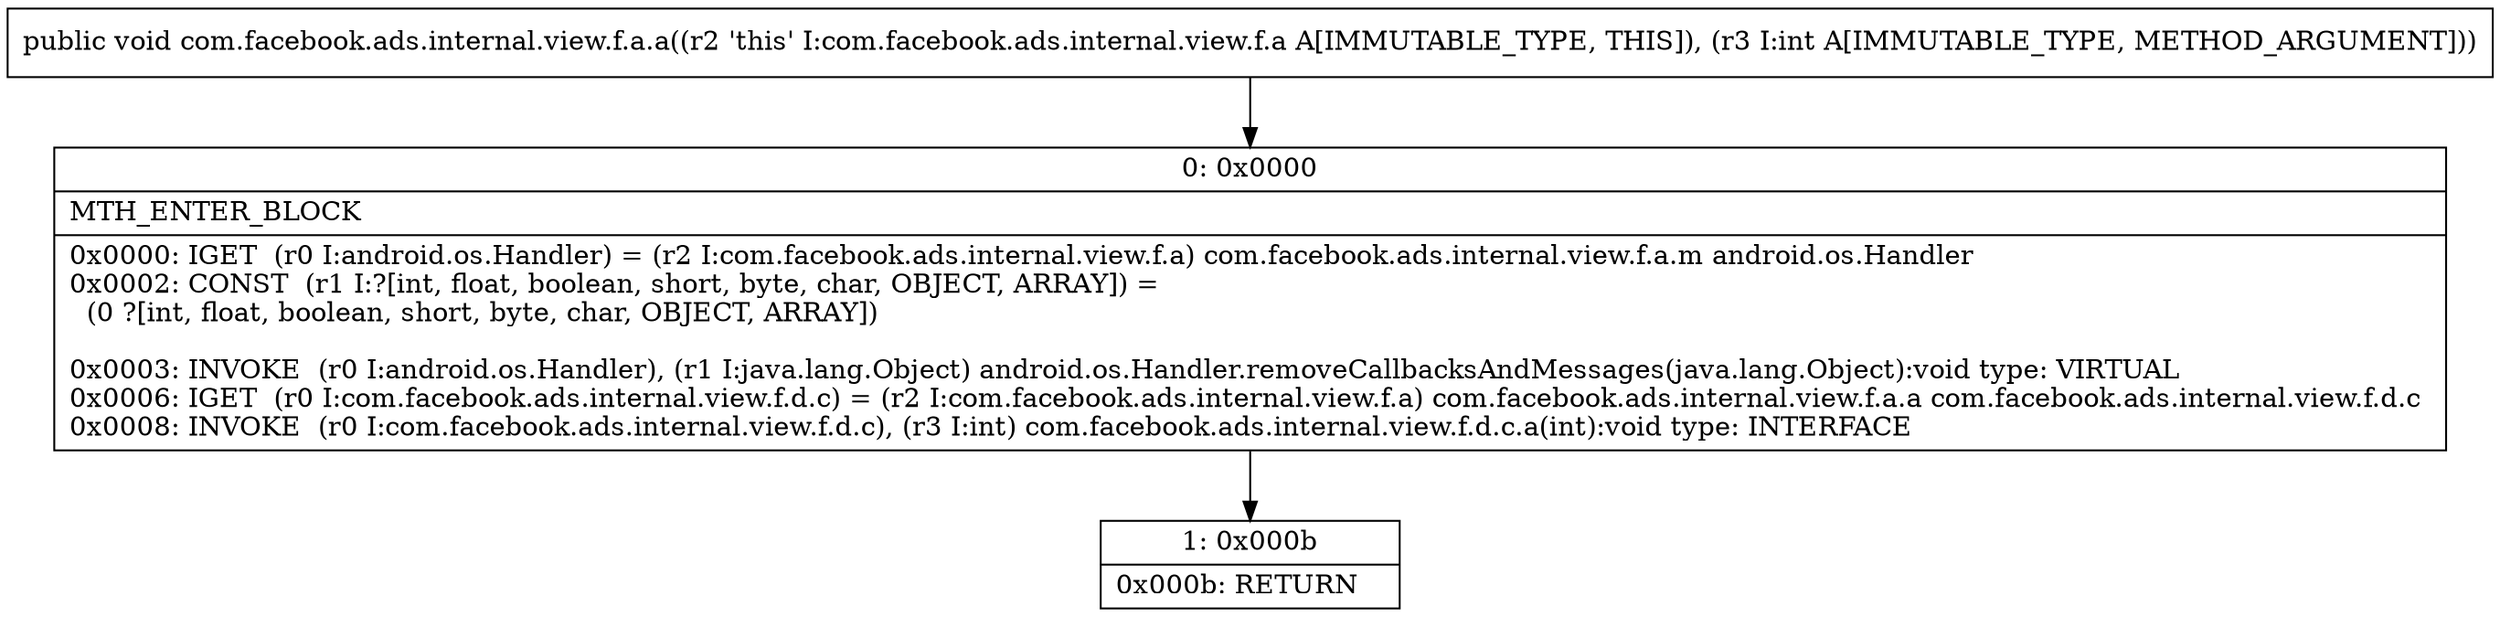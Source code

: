 digraph "CFG forcom.facebook.ads.internal.view.f.a.a(I)V" {
Node_0 [shape=record,label="{0\:\ 0x0000|MTH_ENTER_BLOCK\l|0x0000: IGET  (r0 I:android.os.Handler) = (r2 I:com.facebook.ads.internal.view.f.a) com.facebook.ads.internal.view.f.a.m android.os.Handler \l0x0002: CONST  (r1 I:?[int, float, boolean, short, byte, char, OBJECT, ARRAY]) = \l  (0 ?[int, float, boolean, short, byte, char, OBJECT, ARRAY])\l \l0x0003: INVOKE  (r0 I:android.os.Handler), (r1 I:java.lang.Object) android.os.Handler.removeCallbacksAndMessages(java.lang.Object):void type: VIRTUAL \l0x0006: IGET  (r0 I:com.facebook.ads.internal.view.f.d.c) = (r2 I:com.facebook.ads.internal.view.f.a) com.facebook.ads.internal.view.f.a.a com.facebook.ads.internal.view.f.d.c \l0x0008: INVOKE  (r0 I:com.facebook.ads.internal.view.f.d.c), (r3 I:int) com.facebook.ads.internal.view.f.d.c.a(int):void type: INTERFACE \l}"];
Node_1 [shape=record,label="{1\:\ 0x000b|0x000b: RETURN   \l}"];
MethodNode[shape=record,label="{public void com.facebook.ads.internal.view.f.a.a((r2 'this' I:com.facebook.ads.internal.view.f.a A[IMMUTABLE_TYPE, THIS]), (r3 I:int A[IMMUTABLE_TYPE, METHOD_ARGUMENT])) }"];
MethodNode -> Node_0;
Node_0 -> Node_1;
}

